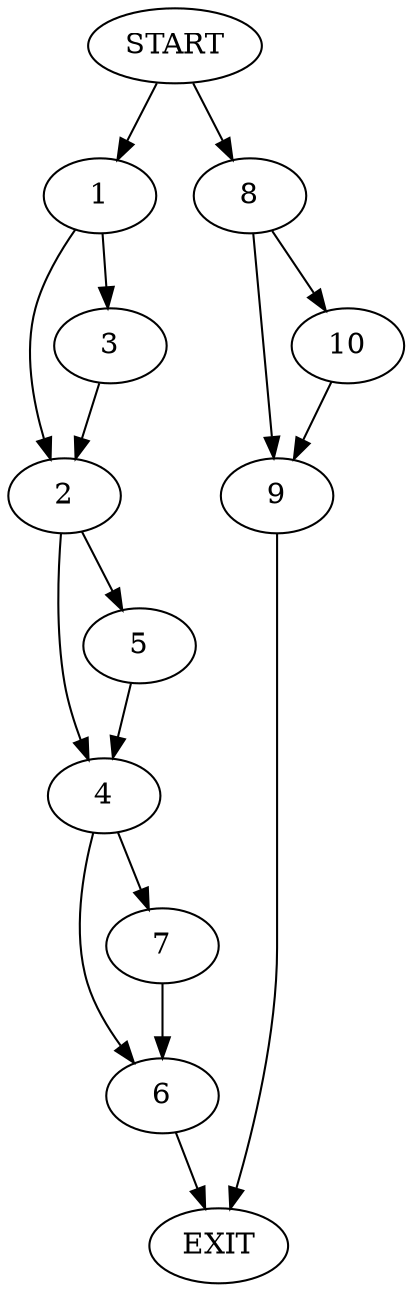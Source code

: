 digraph {
0 [label="START"]
11 [label="EXIT"]
0 -> 1
1 -> 2
1 -> 3
2 -> 4
2 -> 5
3 -> 2
5 -> 4
4 -> 6
4 -> 7
0 -> 8
8 -> 9
8 -> 10
10 -> 9
9 -> 11
7 -> 6
6 -> 11
}
